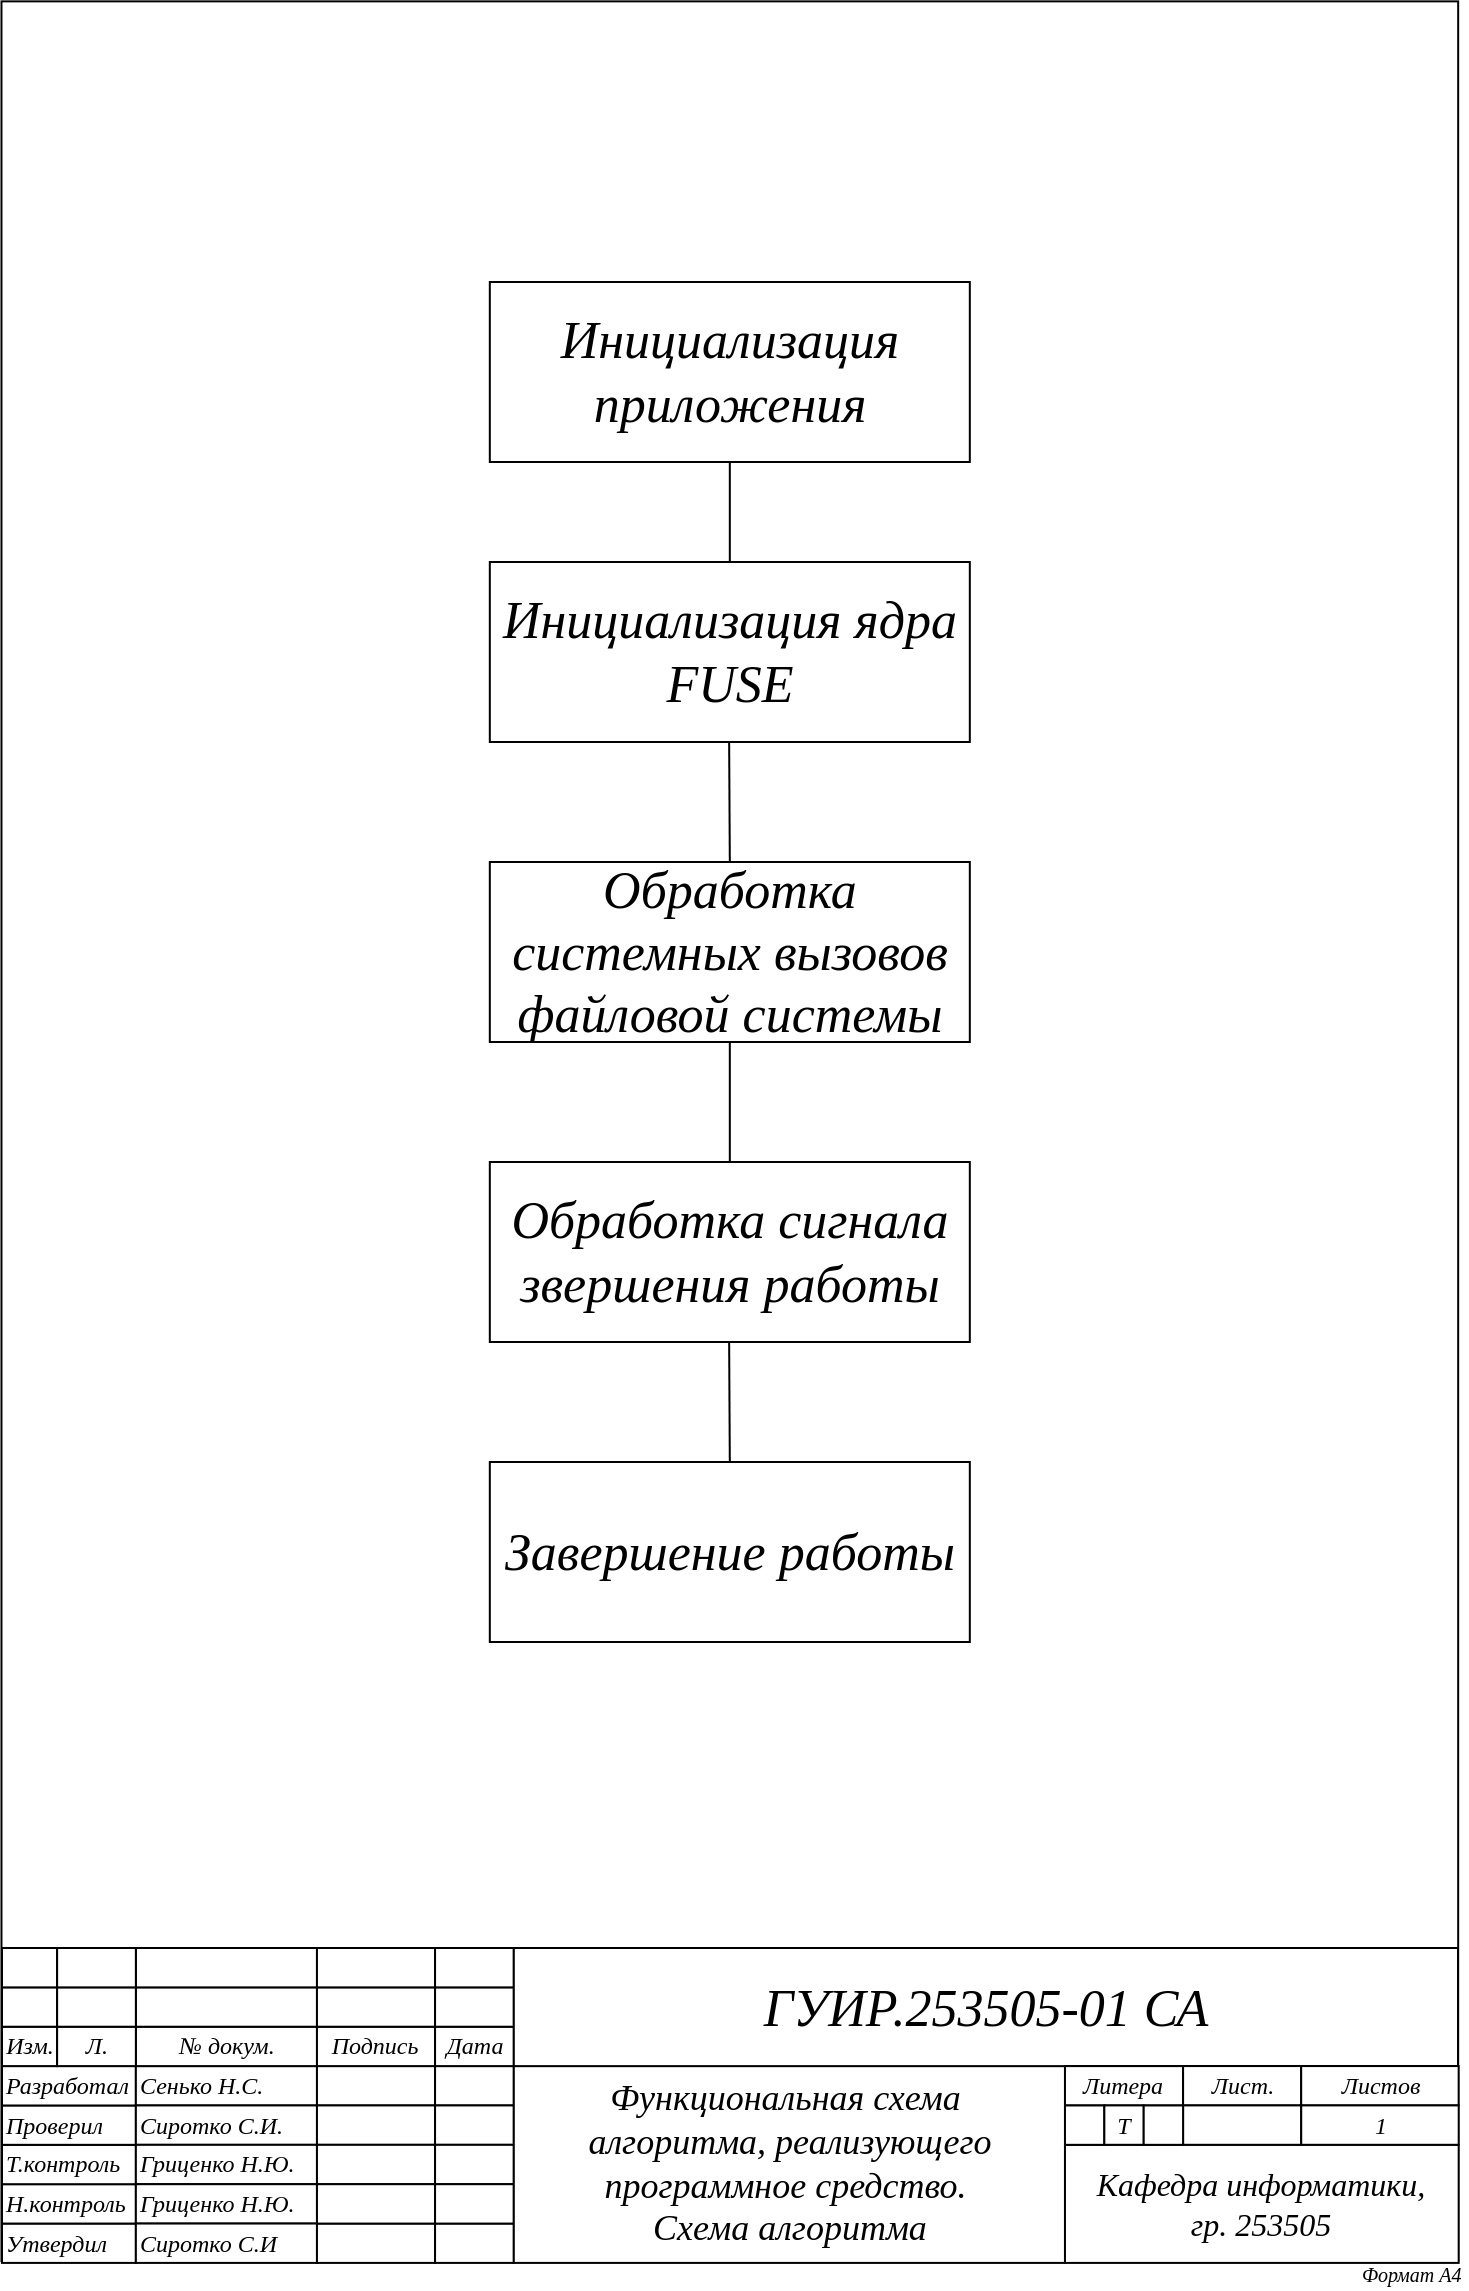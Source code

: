 <mxfile version="26.1.1" pages="3">
  <diagram name="Функциональная схема" id="aAWpBZM7LtzTCQ4hbJxO">
    <mxGraphModel dx="2049" dy="1196" grid="1" gridSize="10" guides="1" tooltips="1" connect="1" arrows="1" fold="1" page="1" pageScale="1" pageWidth="827" pageHeight="1169" math="0" shadow="0">
      <root>
        <mxCell id="0" />
        <mxCell id="1" parent="0" />
        <mxCell id="QeNnaceMox0l2_mvA5aI-4" value="" style="rounded=0;whiteSpace=wrap;html=1;fillColor=none;fontFamily=Gost Type B;fontStyle=2" parent="1" vertex="1">
          <mxGeometry x="78.74" y="19.685" width="728.345" height="1129.919" as="geometry" />
        </mxCell>
        <mxCell id="QeNnaceMox0l2_mvA5aI-121" value="&lt;div style=&quot;text-align: center;&quot;&gt;&lt;span style=&quot;background-color: transparent; color: light-dark(rgb(0, 0, 0), rgb(255, 255, 255));&quot;&gt;&lt;font style=&quot;font-size: 10px;&quot;&gt;&lt;span style=&quot;&quot;&gt;Формат А4&lt;/span&gt;&lt;/font&gt;&lt;/span&gt;&lt;/div&gt;" style="text;whiteSpace=wrap;html=1;fontFamily=Gost Type B;fontSize=12;fontColor=default;fontStyle=2" parent="1" vertex="1">
          <mxGeometry x="757.09" y="1142" width="53.91" height="19" as="geometry" />
        </mxCell>
        <mxCell id="VNy_J6QkuCkfOo8xLMrM-1" value="" style="group;fontFamily=Gost Type B;" parent="1" vertex="1" connectable="0">
          <mxGeometry x="79" y="993.0" width="728.35" height="157.455" as="geometry" />
        </mxCell>
        <mxCell id="VNy_J6QkuCkfOo8xLMrM-2" value="Утвердил" style="rounded=0;whiteSpace=wrap;html=1;fontFamily=Gost Type B;fontStyle=2;align=left;" parent="VNy_J6QkuCkfOo8xLMrM-1" vertex="1">
          <mxGeometry y="137.77" width="66.929" height="19.685" as="geometry" />
        </mxCell>
        <mxCell id="VNy_J6QkuCkfOo8xLMrM-3" value="Н.контроль" style="rounded=0;whiteSpace=wrap;html=1;fontFamily=Gost Type B;fontStyle=2;align=left;" parent="VNy_J6QkuCkfOo8xLMrM-1" vertex="1">
          <mxGeometry y="118.09" width="66.929" height="19.685" as="geometry" />
        </mxCell>
        <mxCell id="VNy_J6QkuCkfOo8xLMrM-4" value="Т.контроль" style="rounded=0;whiteSpace=wrap;html=1;fontFamily=Gost Type B;fontStyle=2;align=left;" parent="VNy_J6QkuCkfOo8xLMrM-1" vertex="1">
          <mxGeometry y="98.41" width="66.929" height="19.685" as="geometry" />
        </mxCell>
        <mxCell id="VNy_J6QkuCkfOo8xLMrM-5" value="Проверил" style="rounded=0;whiteSpace=wrap;html=1;fontFamily=Gost Type B;fontStyle=2;align=left;" parent="VNy_J6QkuCkfOo8xLMrM-1" vertex="1">
          <mxGeometry y="78.73" width="66.929" height="19.685" as="geometry" />
        </mxCell>
        <mxCell id="VNy_J6QkuCkfOo8xLMrM-6" value="Разработал" style="rounded=0;whiteSpace=wrap;html=1;fontFamily=Gost Type B;fontStyle=2;align=left;" parent="VNy_J6QkuCkfOo8xLMrM-1" vertex="1">
          <mxGeometry y="59.05" width="66.929" height="19.685" as="geometry" />
        </mxCell>
        <mxCell id="VNy_J6QkuCkfOo8xLMrM-7" value="&lt;span style=&quot;&quot;&gt;Сенько Н.С.&lt;/span&gt;" style="rounded=0;whiteSpace=wrap;html=1;fontFamily=Gost Type B;fontStyle=2;align=left;" parent="VNy_J6QkuCkfOo8xLMrM-1" vertex="1">
          <mxGeometry x="66.93" y="59.06" width="90.551" height="19.685" as="geometry" />
        </mxCell>
        <mxCell id="VNy_J6QkuCkfOo8xLMrM-8" value="&lt;span style=&quot;&quot;&gt;Сиротко С.И.&lt;/span&gt;" style="rounded=0;whiteSpace=wrap;html=1;fontFamily=Gost Type B;fontStyle=2;align=left;" parent="VNy_J6QkuCkfOo8xLMrM-1" vertex="1">
          <mxGeometry x="66.93" y="78.72" width="90.551" height="19.685" as="geometry" />
        </mxCell>
        <mxCell id="VNy_J6QkuCkfOo8xLMrM-9" value="Гриценко Н.Ю." style="rounded=0;whiteSpace=wrap;html=1;fontFamily=Gost Type B;fontStyle=2;align=left;" parent="VNy_J6QkuCkfOo8xLMrM-1" vertex="1">
          <mxGeometry x="66.93" y="98.42" width="90.551" height="19.685" as="geometry" />
        </mxCell>
        <mxCell id="VNy_J6QkuCkfOo8xLMrM-10" value="&lt;span style=&quot;font-size: 12px;&quot;&gt;Гриценко Н.Ю.&lt;/span&gt;" style="rounded=0;whiteSpace=wrap;html=1;fontSize=10;fontFamily=Gost Type B;fontStyle=2;align=left;" parent="VNy_J6QkuCkfOo8xLMrM-1" vertex="1">
          <mxGeometry x="66.93" y="118.1" width="90.551" height="19.685" as="geometry" />
        </mxCell>
        <mxCell id="VNy_J6QkuCkfOo8xLMrM-11" value="&lt;span style=&quot;&quot;&gt;Сиротко С.И&lt;/span&gt;" style="rounded=0;whiteSpace=wrap;html=1;fontFamily=Gost Type B;fontStyle=2;align=left;" parent="VNy_J6QkuCkfOo8xLMrM-1" vertex="1">
          <mxGeometry x="66.93" y="137.77" width="90.551" height="19.685" as="geometry" />
        </mxCell>
        <mxCell id="VNy_J6QkuCkfOo8xLMrM-12" value="" style="rounded=0;whiteSpace=wrap;html=1;fontFamily=Gost Type B;fontStyle=2;align=left;" parent="VNy_J6QkuCkfOo8xLMrM-1" vertex="1">
          <mxGeometry x="157.48" y="137.77" width="59.055" height="19.685" as="geometry" />
        </mxCell>
        <mxCell id="VNy_J6QkuCkfOo8xLMrM-13" value="" style="rounded=0;whiteSpace=wrap;html=1;fontFamily=Gost Type B;fontStyle=2;align=left;" parent="VNy_J6QkuCkfOo8xLMrM-1" vertex="1">
          <mxGeometry x="157.48" y="59.04" width="59.055" height="19.685" as="geometry" />
        </mxCell>
        <mxCell id="VNy_J6QkuCkfOo8xLMrM-14" value="" style="rounded=0;whiteSpace=wrap;html=1;fontFamily=Gost Type B;fontStyle=2;align=left;" parent="VNy_J6QkuCkfOo8xLMrM-1" vertex="1">
          <mxGeometry x="157.48" y="78.72" width="59.055" height="19.685" as="geometry" />
        </mxCell>
        <mxCell id="VNy_J6QkuCkfOo8xLMrM-15" value="" style="rounded=0;whiteSpace=wrap;html=1;fontFamily=Gost Type B;fontStyle=2;align=left;" parent="VNy_J6QkuCkfOo8xLMrM-1" vertex="1">
          <mxGeometry x="157.48" y="98.42" width="59.055" height="19.685" as="geometry" />
        </mxCell>
        <mxCell id="VNy_J6QkuCkfOo8xLMrM-16" value="" style="rounded=0;whiteSpace=wrap;html=1;fontFamily=Gost Type B;fontStyle=2;align=left;" parent="VNy_J6QkuCkfOo8xLMrM-1" vertex="1">
          <mxGeometry x="157.48" y="118.1" width="59.055" height="19.685" as="geometry" />
        </mxCell>
        <mxCell id="VNy_J6QkuCkfOo8xLMrM-17" value="" style="rounded=0;whiteSpace=wrap;html=1;fontFamily=Gost Type B;fontStyle=2;align=left;" parent="VNy_J6QkuCkfOo8xLMrM-1" vertex="1">
          <mxGeometry x="216.53" y="137.77" width="39.37" height="19.685" as="geometry" />
        </mxCell>
        <mxCell id="VNy_J6QkuCkfOo8xLMrM-18" value="" style="rounded=0;whiteSpace=wrap;html=1;fontFamily=Gost Type B;fontStyle=2;align=left;" parent="VNy_J6QkuCkfOo8xLMrM-1" vertex="1">
          <mxGeometry x="216.53" y="59.04" width="39.37" height="19.685" as="geometry" />
        </mxCell>
        <mxCell id="VNy_J6QkuCkfOo8xLMrM-19" value="" style="rounded=0;whiteSpace=wrap;html=1;fontFamily=Gost Type B;fontStyle=2;align=left;" parent="VNy_J6QkuCkfOo8xLMrM-1" vertex="1">
          <mxGeometry x="216.53" y="78.72" width="39.37" height="19.685" as="geometry" />
        </mxCell>
        <mxCell id="VNy_J6QkuCkfOo8xLMrM-20" value="" style="rounded=0;whiteSpace=wrap;html=1;fontFamily=Gost Type B;fontStyle=2;align=left;" parent="VNy_J6QkuCkfOo8xLMrM-1" vertex="1">
          <mxGeometry x="216.53" y="98.42" width="39.37" height="19.685" as="geometry" />
        </mxCell>
        <mxCell id="VNy_J6QkuCkfOo8xLMrM-21" value="" style="rounded=0;whiteSpace=wrap;html=1;fontFamily=Gost Type B;fontStyle=2;align=left;" parent="VNy_J6QkuCkfOo8xLMrM-1" vertex="1">
          <mxGeometry x="216.53" y="118.1" width="39.37" height="19.685" as="geometry" />
        </mxCell>
        <mxCell id="VNy_J6QkuCkfOo8xLMrM-22" value="№ докум." style="rounded=0;whiteSpace=wrap;html=1;fontFamily=Gost Type B;fontStyle=2;align=center;" parent="VNy_J6QkuCkfOo8xLMrM-1" vertex="1">
          <mxGeometry x="66.93" y="39.36" width="90.551" height="19.685" as="geometry" />
        </mxCell>
        <mxCell id="VNy_J6QkuCkfOo8xLMrM-23" value="Подпись" style="rounded=0;whiteSpace=wrap;html=1;fontFamily=Gost Type B;fontStyle=2;align=center;" parent="VNy_J6QkuCkfOo8xLMrM-1" vertex="1">
          <mxGeometry x="157.48" y="39.36" width="59.055" height="19.685" as="geometry" />
        </mxCell>
        <mxCell id="VNy_J6QkuCkfOo8xLMrM-24" value="Дата" style="rounded=0;whiteSpace=wrap;html=1;fontFamily=Gost Type B;fontStyle=2;align=center;" parent="VNy_J6QkuCkfOo8xLMrM-1" vertex="1">
          <mxGeometry x="216.53" y="39.36" width="39.37" height="19.685" as="geometry" />
        </mxCell>
        <mxCell id="VNy_J6QkuCkfOo8xLMrM-25" value="" style="rounded=0;whiteSpace=wrap;html=1;fontFamily=Gost Type B;fontStyle=2;align=left;" parent="VNy_J6QkuCkfOo8xLMrM-1" vertex="1">
          <mxGeometry x="66.93" y="19.68" width="90.551" height="19.685" as="geometry" />
        </mxCell>
        <mxCell id="VNy_J6QkuCkfOo8xLMrM-26" value="" style="rounded=0;whiteSpace=wrap;html=1;fontFamily=Gost Type B;fontStyle=2;align=left;" parent="VNy_J6QkuCkfOo8xLMrM-1" vertex="1">
          <mxGeometry x="157.48" y="19.68" width="59.055" height="19.685" as="geometry" />
        </mxCell>
        <mxCell id="VNy_J6QkuCkfOo8xLMrM-27" value="" style="rounded=0;whiteSpace=wrap;html=1;fontFamily=Gost Type B;fontStyle=2;align=left;" parent="VNy_J6QkuCkfOo8xLMrM-1" vertex="1">
          <mxGeometry x="216.53" y="19.68" width="39.37" height="19.685" as="geometry" />
        </mxCell>
        <mxCell id="VNy_J6QkuCkfOo8xLMrM-28" value="" style="rounded=0;whiteSpace=wrap;html=1;fontFamily=Gost Type B;fontStyle=2;align=left;" parent="VNy_J6QkuCkfOo8xLMrM-1" vertex="1">
          <mxGeometry x="66.93" width="90.551" height="19.685" as="geometry" />
        </mxCell>
        <mxCell id="VNy_J6QkuCkfOo8xLMrM-29" value="" style="rounded=0;whiteSpace=wrap;html=1;fontFamily=Gost Type B;fontStyle=2;align=left;" parent="VNy_J6QkuCkfOo8xLMrM-1" vertex="1">
          <mxGeometry x="157.48" width="59.055" height="19.685" as="geometry" />
        </mxCell>
        <mxCell id="VNy_J6QkuCkfOo8xLMrM-30" value="" style="rounded=0;whiteSpace=wrap;html=1;fontFamily=Gost Type B;fontStyle=2;align=left;" parent="VNy_J6QkuCkfOo8xLMrM-1" vertex="1">
          <mxGeometry x="216.53" width="39.37" height="19.685" as="geometry" />
        </mxCell>
        <mxCell id="VNy_J6QkuCkfOo8xLMrM-31" value="Изм." style="rounded=0;whiteSpace=wrap;html=1;fontFamily=Gost Type B;fontStyle=2;align=center;" parent="VNy_J6QkuCkfOo8xLMrM-1" vertex="1">
          <mxGeometry y="39.36" width="27.559" height="19.685" as="geometry" />
        </mxCell>
        <mxCell id="VNy_J6QkuCkfOo8xLMrM-32" value="Л." style="rounded=0;whiteSpace=wrap;html=1;fontFamily=Gost Type B;fontStyle=2;align=center;" parent="VNy_J6QkuCkfOo8xLMrM-1" vertex="1">
          <mxGeometry x="27.56" y="39.36" width="39.37" height="19.685" as="geometry" />
        </mxCell>
        <mxCell id="VNy_J6QkuCkfOo8xLMrM-33" value="" style="rounded=0;whiteSpace=wrap;html=1;fontFamily=Gost Type B;fontStyle=2;align=left;" parent="VNy_J6QkuCkfOo8xLMrM-1" vertex="1">
          <mxGeometry y="19.68" width="27.559" height="19.685" as="geometry" />
        </mxCell>
        <mxCell id="VNy_J6QkuCkfOo8xLMrM-34" value="" style="rounded=0;whiteSpace=wrap;html=1;fontFamily=Gost Type B;fontStyle=2;align=left;" parent="VNy_J6QkuCkfOo8xLMrM-1" vertex="1">
          <mxGeometry x="27.56" y="19.68" width="39.37" height="19.685" as="geometry" />
        </mxCell>
        <mxCell id="VNy_J6QkuCkfOo8xLMrM-35" value="" style="rounded=0;whiteSpace=wrap;html=1;fontFamily=Gost Type B;fontStyle=2;align=left;" parent="VNy_J6QkuCkfOo8xLMrM-1" vertex="1">
          <mxGeometry width="27.559" height="19.685" as="geometry" />
        </mxCell>
        <mxCell id="VNy_J6QkuCkfOo8xLMrM-36" value="" style="rounded=0;whiteSpace=wrap;html=1;fontFamily=Gost Type B;fontStyle=2;align=left;" parent="VNy_J6QkuCkfOo8xLMrM-1" vertex="1">
          <mxGeometry x="27.56" width="39.37" height="19.685" as="geometry" />
        </mxCell>
        <mxCell id="VNy_J6QkuCkfOo8xLMrM-37" value="&lt;span lang=&quot;RU&quot; style=&quot;text-align: start;&quot;&gt;&lt;font style=&quot;font-size: 18px;&quot;&gt;Функциональная схема&amp;nbsp;&lt;/font&gt;&lt;/span&gt;&lt;div style=&quot;&quot;&gt;&lt;span lang=&quot;RU&quot; style=&quot;text-align: start;&quot;&gt;&lt;font style=&quot;font-size: 18px;&quot;&gt;алгоритма, реализующего программное средство.&amp;nbsp;&lt;/font&gt;&lt;/span&gt;&lt;/div&gt;&lt;div style=&quot;&quot;&gt;&lt;span lang=&quot;RU&quot; style=&quot;text-align: start;&quot;&gt;&lt;font style=&quot;font-size: 18px;&quot;&gt;Схема алгоритма&lt;/font&gt;&lt;/span&gt;&lt;/div&gt;" style="rounded=0;whiteSpace=wrap;html=1;fontFamily=Gost Type B;fontStyle=2;align=center;" parent="VNy_J6QkuCkfOo8xLMrM-1" vertex="1">
          <mxGeometry x="255.9" y="59.03" width="275.59" height="98.425" as="geometry" />
        </mxCell>
        <mxCell id="VNy_J6QkuCkfOo8xLMrM-38" value="&lt;span style=&quot;font-size: 26px;&quot;&gt;ГУИР.253505-01 СА&lt;/span&gt;" style="rounded=0;whiteSpace=wrap;html=1;fontFamily=Gost Type B;fontStyle=2;align=center;" parent="VNy_J6QkuCkfOo8xLMrM-1" vertex="1">
          <mxGeometry x="255.9" width="472.1" height="59.06" as="geometry" />
        </mxCell>
        <mxCell id="VNy_J6QkuCkfOo8xLMrM-40" value="&lt;span style=&quot;font-size: 16px;&quot;&gt;Кафедра информатики,&lt;/span&gt;&lt;br style=&quot;font-size: 16px;&quot;&gt;&lt;span style=&quot;font-size: 16px;&quot;&gt;гр. 253505&lt;/span&gt;" style="rounded=0;whiteSpace=wrap;html=1;fontFamily=Gost Type B;fontStyle=2;align=center;" parent="VNy_J6QkuCkfOo8xLMrM-1" vertex="1">
          <mxGeometry x="531.49" y="98.4" width="196.85" height="59.055" as="geometry" />
        </mxCell>
        <mxCell id="VNy_J6QkuCkfOo8xLMrM-41" value="Литера" style="rounded=0;whiteSpace=wrap;html=1;fontFamily=Gost Type B;fontStyle=2;align=center;" parent="VNy_J6QkuCkfOo8xLMrM-1" vertex="1">
          <mxGeometry x="531.49" y="59.05" width="59.055" height="19.685" as="geometry" />
        </mxCell>
        <mxCell id="VNy_J6QkuCkfOo8xLMrM-42" value="Лист." style="rounded=0;whiteSpace=wrap;html=1;fontFamily=Gost Type B;fontStyle=2;align=center;" parent="VNy_J6QkuCkfOo8xLMrM-1" vertex="1">
          <mxGeometry x="590.54" y="59.03" width="59.055" height="19.685" as="geometry" />
        </mxCell>
        <mxCell id="VNy_J6QkuCkfOo8xLMrM-43" value="Листов" style="rounded=0;whiteSpace=wrap;html=1;fontFamily=Gost Type B;fontStyle=2;align=center;" parent="VNy_J6QkuCkfOo8xLMrM-1" vertex="1">
          <mxGeometry x="649.59" y="59.03" width="78.74" height="19.685" as="geometry" />
        </mxCell>
        <mxCell id="VNy_J6QkuCkfOo8xLMrM-44" value="" style="rounded=0;whiteSpace=wrap;html=1;fontFamily=Gost Type B;fontStyle=2;align=center;" parent="VNy_J6QkuCkfOo8xLMrM-1" vertex="1">
          <mxGeometry x="590.55" y="78.71" width="59.055" height="19.685" as="geometry" />
        </mxCell>
        <mxCell id="VNy_J6QkuCkfOo8xLMrM-45" value="1" style="rounded=0;whiteSpace=wrap;html=1;fontFamily=Gost Type B;fontStyle=2;align=center;" parent="VNy_J6QkuCkfOo8xLMrM-1" vertex="1">
          <mxGeometry x="649.61" y="78.71" width="78.74" height="19.685" as="geometry" />
        </mxCell>
        <mxCell id="VNy_J6QkuCkfOo8xLMrM-46" value="" style="rounded=0;whiteSpace=wrap;html=1;fontFamily=Gost Type B;fontStyle=2;align=center;" parent="VNy_J6QkuCkfOo8xLMrM-1" vertex="1">
          <mxGeometry x="531.49" y="78.73" width="19.685" height="19.685" as="geometry" />
        </mxCell>
        <mxCell id="VNy_J6QkuCkfOo8xLMrM-47" value="T" style="rounded=0;whiteSpace=wrap;html=1;fontFamily=Gost Type B;fontStyle=2;align=center;" parent="VNy_J6QkuCkfOo8xLMrM-1" vertex="1">
          <mxGeometry x="551.17" y="78.71" width="19.685" height="19.685" as="geometry" />
        </mxCell>
        <mxCell id="VNy_J6QkuCkfOo8xLMrM-48" value="" style="rounded=0;whiteSpace=wrap;html=1;fontFamily=Gost Type B;fontStyle=2;align=center;" parent="VNy_J6QkuCkfOo8xLMrM-1" vertex="1">
          <mxGeometry x="570.85" y="78.73" width="19.685" height="19.685" as="geometry" />
        </mxCell>
        <mxCell id="hROM5GHA-1EMylYeOzcH-1" value="&lt;font face=&quot;GOST type B&quot; style=&quot;font-size: 26px;&quot;&gt;&lt;i style=&quot;&quot;&gt;Инициализация приложения&lt;/i&gt;&lt;/font&gt;" style="rounded=0;whiteSpace=wrap;html=1;" parent="1" vertex="1">
          <mxGeometry x="322.91" y="160" width="240" height="90" as="geometry" />
        </mxCell>
        <mxCell id="hROM5GHA-1EMylYeOzcH-2" value="&lt;font face=&quot;GOST type B&quot; style=&quot;font-size: 26px;&quot;&gt;&lt;i style=&quot;&quot;&gt;Инициализация ядра FUSE&lt;/i&gt;&lt;/font&gt;" style="rounded=0;whiteSpace=wrap;html=1;" parent="1" vertex="1">
          <mxGeometry x="322.91" y="300" width="240" height="90" as="geometry" />
        </mxCell>
        <mxCell id="hROM5GHA-1EMylYeOzcH-4" value="&lt;font face=&quot;GOST type B&quot;&gt;&lt;span style=&quot;font-size: 26px;&quot;&gt;&lt;i&gt;Обработка системных вызовов файловой системы&lt;/i&gt;&lt;/span&gt;&lt;/font&gt;" style="rounded=0;whiteSpace=wrap;html=1;" parent="1" vertex="1">
          <mxGeometry x="322.91" y="450" width="240" height="90" as="geometry" />
        </mxCell>
        <mxCell id="hROM5GHA-1EMylYeOzcH-6" value="&lt;font face=&quot;GOST type B&quot;&gt;&lt;span style=&quot;font-size: 26px;&quot;&gt;&lt;i&gt;Обработка сигнала звершения работы&lt;/i&gt;&lt;/span&gt;&lt;/font&gt;" style="rounded=0;whiteSpace=wrap;html=1;" parent="1" vertex="1">
          <mxGeometry x="322.91" y="600" width="240" height="90" as="geometry" />
        </mxCell>
        <mxCell id="hROM5GHA-1EMylYeOzcH-8" value="&lt;font face=&quot;GOST type B&quot;&gt;&lt;span style=&quot;font-size: 26px;&quot;&gt;&lt;i&gt;Завершение работы&lt;/i&gt;&lt;/span&gt;&lt;/font&gt;" style="rounded=0;whiteSpace=wrap;html=1;" parent="1" vertex="1">
          <mxGeometry x="322.91" y="750" width="240" height="90" as="geometry" />
        </mxCell>
        <mxCell id="hROM5GHA-1EMylYeOzcH-14" value="" style="endArrow=none;html=1;rounded=0;entryX=0.5;entryY=1;entryDx=0;entryDy=0;exitX=0.5;exitY=0;exitDx=0;exitDy=0;" parent="1" source="hROM5GHA-1EMylYeOzcH-2" target="hROM5GHA-1EMylYeOzcH-1" edge="1">
          <mxGeometry width="50" height="50" relative="1" as="geometry">
            <mxPoint x="400" y="310" as="sourcePoint" />
            <mxPoint x="450" y="260" as="targetPoint" />
          </mxGeometry>
        </mxCell>
        <mxCell id="hROM5GHA-1EMylYeOzcH-15" value="" style="endArrow=none;html=1;rounded=0;entryX=0.5;entryY=1;entryDx=0;entryDy=0;exitX=0.5;exitY=0;exitDx=0;exitDy=0;" parent="1" source="hROM5GHA-1EMylYeOzcH-4" edge="1">
          <mxGeometry width="50" height="50" relative="1" as="geometry">
            <mxPoint x="442.57" y="440" as="sourcePoint" />
            <mxPoint x="442.57" y="390" as="targetPoint" />
          </mxGeometry>
        </mxCell>
        <mxCell id="hROM5GHA-1EMylYeOzcH-16" value="" style="endArrow=none;html=1;rounded=0;entryX=0.5;entryY=1;entryDx=0;entryDy=0;exitX=0.5;exitY=0;exitDx=0;exitDy=0;" parent="1" source="hROM5GHA-1EMylYeOzcH-6" target="hROM5GHA-1EMylYeOzcH-4" edge="1">
          <mxGeometry width="50" height="50" relative="1" as="geometry">
            <mxPoint x="442.57" y="590" as="sourcePoint" />
            <mxPoint x="442.57" y="540" as="targetPoint" />
          </mxGeometry>
        </mxCell>
        <mxCell id="hROM5GHA-1EMylYeOzcH-17" value="" style="endArrow=none;html=1;rounded=0;entryX=0.5;entryY=1;entryDx=0;entryDy=0;exitX=0.5;exitY=0;exitDx=0;exitDy=0;" parent="1" source="hROM5GHA-1EMylYeOzcH-8" edge="1">
          <mxGeometry width="50" height="50" relative="1" as="geometry">
            <mxPoint x="442.57" y="740" as="sourcePoint" />
            <mxPoint x="442.57" y="690" as="targetPoint" />
          </mxGeometry>
        </mxCell>
      </root>
    </mxGraphModel>
  </diagram>
  <diagram name="Схема алгоритма" id="jqmgMdGXXem9CNiq-k_M">
    <mxGraphModel dx="1434" dy="837" grid="1" gridSize="10" guides="1" tooltips="1" connect="1" arrows="1" fold="1" page="1" pageScale="1" pageWidth="827" pageHeight="1169" math="0" shadow="0">
      <root>
        <mxCell id="TkMj4FX2ceQhgoEo25rc-0" />
        <mxCell id="TkMj4FX2ceQhgoEo25rc-1" parent="TkMj4FX2ceQhgoEo25rc-0" />
        <mxCell id="TkMj4FX2ceQhgoEo25rc-2" value="" style="rounded=0;whiteSpace=wrap;html=1;fillColor=none;fontFamily=Gost Type B;fontStyle=2" parent="TkMj4FX2ceQhgoEo25rc-1" vertex="1">
          <mxGeometry x="79" y="20.005" width="728.345" height="1129.919" as="geometry" />
        </mxCell>
        <mxCell id="TkMj4FX2ceQhgoEo25rc-68" value="&lt;div style=&quot;text-align: center;&quot;&gt;&lt;span style=&quot;background-color: transparent; color: light-dark(rgb(0, 0, 0), rgb(255, 255, 255));&quot;&gt;&lt;font style=&quot;font-size: 10px;&quot;&gt;&lt;span style=&quot;&quot;&gt;Формат А4&lt;/span&gt;&lt;/font&gt;&lt;/span&gt;&lt;/div&gt;" style="text;whiteSpace=wrap;html=1;fontFamily=Gost Type B;fontSize=12;fontColor=default;fontStyle=2" parent="TkMj4FX2ceQhgoEo25rc-1" vertex="1">
          <mxGeometry x="757.09" y="1142" width="53.91" height="19" as="geometry" />
        </mxCell>
        <mxCell id="vNc9h8LfgFrBhlQmuZta-0" value="" style="group;fontFamily=Gost Type B;" parent="TkMj4FX2ceQhgoEo25rc-1" vertex="1" connectable="0">
          <mxGeometry x="79" y="993.0" width="728.35" height="157.455" as="geometry" />
        </mxCell>
        <mxCell id="vNc9h8LfgFrBhlQmuZta-1" value="Утвердил" style="rounded=0;whiteSpace=wrap;html=1;fontFamily=Gost Type B;fontStyle=2;align=left;" parent="vNc9h8LfgFrBhlQmuZta-0" vertex="1">
          <mxGeometry y="137.77" width="66.929" height="19.685" as="geometry" />
        </mxCell>
        <mxCell id="vNc9h8LfgFrBhlQmuZta-2" value="Н.контроль" style="rounded=0;whiteSpace=wrap;html=1;fontFamily=Gost Type B;fontStyle=2;align=left;" parent="vNc9h8LfgFrBhlQmuZta-0" vertex="1">
          <mxGeometry y="118.09" width="66.929" height="19.685" as="geometry" />
        </mxCell>
        <mxCell id="vNc9h8LfgFrBhlQmuZta-3" value="Т.контроль" style="rounded=0;whiteSpace=wrap;html=1;fontFamily=Gost Type B;fontStyle=2;align=left;" parent="vNc9h8LfgFrBhlQmuZta-0" vertex="1">
          <mxGeometry y="98.41" width="66.929" height="19.685" as="geometry" />
        </mxCell>
        <mxCell id="vNc9h8LfgFrBhlQmuZta-4" value="Проверил" style="rounded=0;whiteSpace=wrap;html=1;fontFamily=Gost Type B;fontStyle=2;align=left;" parent="vNc9h8LfgFrBhlQmuZta-0" vertex="1">
          <mxGeometry y="78.73" width="66.929" height="19.685" as="geometry" />
        </mxCell>
        <mxCell id="vNc9h8LfgFrBhlQmuZta-5" value="Разработал" style="rounded=0;whiteSpace=wrap;html=1;fontFamily=Gost Type B;fontStyle=2;align=left;" parent="vNc9h8LfgFrBhlQmuZta-0" vertex="1">
          <mxGeometry y="59.05" width="66.929" height="19.685" as="geometry" />
        </mxCell>
        <mxCell id="vNc9h8LfgFrBhlQmuZta-6" value="&lt;span style=&quot;&quot;&gt;Горгун А. В.&lt;/span&gt;" style="rounded=0;whiteSpace=wrap;html=1;fontFamily=Gost Type B;fontStyle=2;align=left;" parent="vNc9h8LfgFrBhlQmuZta-0" vertex="1">
          <mxGeometry x="66.93" y="59.04" width="90.551" height="19.685" as="geometry" />
        </mxCell>
        <mxCell id="vNc9h8LfgFrBhlQmuZta-7" value="&lt;span style=&quot;&quot;&gt;Сиротко С.И.&lt;/span&gt;" style="rounded=0;whiteSpace=wrap;html=1;fontFamily=Gost Type B;fontStyle=2;align=left;" parent="vNc9h8LfgFrBhlQmuZta-0" vertex="1">
          <mxGeometry x="66.93" y="78.72" width="90.551" height="19.685" as="geometry" />
        </mxCell>
        <mxCell id="vNc9h8LfgFrBhlQmuZta-8" value="Гриценко Н.Ю." style="rounded=0;whiteSpace=wrap;html=1;fontFamily=Gost Type B;fontStyle=2;align=left;" parent="vNc9h8LfgFrBhlQmuZta-0" vertex="1">
          <mxGeometry x="66.93" y="98.42" width="90.551" height="19.685" as="geometry" />
        </mxCell>
        <mxCell id="vNc9h8LfgFrBhlQmuZta-9" value="&lt;span style=&quot;font-size: 12px;&quot;&gt;Гриценко Н.Ю.&lt;/span&gt;" style="rounded=0;whiteSpace=wrap;html=1;fontSize=10;fontFamily=Gost Type B;fontStyle=2;align=left;" parent="vNc9h8LfgFrBhlQmuZta-0" vertex="1">
          <mxGeometry x="66.93" y="118.1" width="90.551" height="19.685" as="geometry" />
        </mxCell>
        <mxCell id="vNc9h8LfgFrBhlQmuZta-10" value="&lt;span style=&quot;&quot;&gt;Сиротко С.И&lt;/span&gt;" style="rounded=0;whiteSpace=wrap;html=1;fontFamily=Gost Type B;fontStyle=2;align=left;" parent="vNc9h8LfgFrBhlQmuZta-0" vertex="1">
          <mxGeometry x="66.93" y="137.77" width="90.551" height="19.685" as="geometry" />
        </mxCell>
        <mxCell id="vNc9h8LfgFrBhlQmuZta-11" value="" style="rounded=0;whiteSpace=wrap;html=1;fontFamily=Gost Type B;fontStyle=2;align=left;" parent="vNc9h8LfgFrBhlQmuZta-0" vertex="1">
          <mxGeometry x="157.48" y="137.77" width="59.055" height="19.685" as="geometry" />
        </mxCell>
        <mxCell id="vNc9h8LfgFrBhlQmuZta-12" value="" style="rounded=0;whiteSpace=wrap;html=1;fontFamily=Gost Type B;fontStyle=2;align=left;" parent="vNc9h8LfgFrBhlQmuZta-0" vertex="1">
          <mxGeometry x="157.48" y="59.04" width="59.055" height="19.685" as="geometry" />
        </mxCell>
        <mxCell id="vNc9h8LfgFrBhlQmuZta-13" value="" style="rounded=0;whiteSpace=wrap;html=1;fontFamily=Gost Type B;fontStyle=2;align=left;" parent="vNc9h8LfgFrBhlQmuZta-0" vertex="1">
          <mxGeometry x="157.48" y="78.72" width="59.055" height="19.685" as="geometry" />
        </mxCell>
        <mxCell id="vNc9h8LfgFrBhlQmuZta-14" value="" style="rounded=0;whiteSpace=wrap;html=1;fontFamily=Gost Type B;fontStyle=2;align=left;" parent="vNc9h8LfgFrBhlQmuZta-0" vertex="1">
          <mxGeometry x="157.48" y="98.42" width="59.055" height="19.685" as="geometry" />
        </mxCell>
        <mxCell id="vNc9h8LfgFrBhlQmuZta-15" value="" style="rounded=0;whiteSpace=wrap;html=1;fontFamily=Gost Type B;fontStyle=2;align=left;" parent="vNc9h8LfgFrBhlQmuZta-0" vertex="1">
          <mxGeometry x="157.48" y="118.1" width="59.055" height="19.685" as="geometry" />
        </mxCell>
        <mxCell id="vNc9h8LfgFrBhlQmuZta-16" value="" style="rounded=0;whiteSpace=wrap;html=1;fontFamily=Gost Type B;fontStyle=2;align=left;" parent="vNc9h8LfgFrBhlQmuZta-0" vertex="1">
          <mxGeometry x="216.53" y="137.77" width="39.37" height="19.685" as="geometry" />
        </mxCell>
        <mxCell id="vNc9h8LfgFrBhlQmuZta-17" value="" style="rounded=0;whiteSpace=wrap;html=1;fontFamily=Gost Type B;fontStyle=2;align=left;" parent="vNc9h8LfgFrBhlQmuZta-0" vertex="1">
          <mxGeometry x="216.53" y="59.04" width="39.37" height="19.685" as="geometry" />
        </mxCell>
        <mxCell id="vNc9h8LfgFrBhlQmuZta-18" value="" style="rounded=0;whiteSpace=wrap;html=1;fontFamily=Gost Type B;fontStyle=2;align=left;" parent="vNc9h8LfgFrBhlQmuZta-0" vertex="1">
          <mxGeometry x="216.53" y="78.72" width="39.37" height="19.685" as="geometry" />
        </mxCell>
        <mxCell id="vNc9h8LfgFrBhlQmuZta-19" value="" style="rounded=0;whiteSpace=wrap;html=1;fontFamily=Gost Type B;fontStyle=2;align=left;" parent="vNc9h8LfgFrBhlQmuZta-0" vertex="1">
          <mxGeometry x="216.53" y="98.42" width="39.37" height="19.685" as="geometry" />
        </mxCell>
        <mxCell id="vNc9h8LfgFrBhlQmuZta-20" value="" style="rounded=0;whiteSpace=wrap;html=1;fontFamily=Gost Type B;fontStyle=2;align=left;" parent="vNc9h8LfgFrBhlQmuZta-0" vertex="1">
          <mxGeometry x="216.53" y="118.1" width="39.37" height="19.685" as="geometry" />
        </mxCell>
        <mxCell id="vNc9h8LfgFrBhlQmuZta-21" value="№ докум." style="rounded=0;whiteSpace=wrap;html=1;fontFamily=Gost Type B;fontStyle=2;align=center;" parent="vNc9h8LfgFrBhlQmuZta-0" vertex="1">
          <mxGeometry x="66.93" y="39.36" width="90.551" height="19.685" as="geometry" />
        </mxCell>
        <mxCell id="vNc9h8LfgFrBhlQmuZta-22" value="Подпись" style="rounded=0;whiteSpace=wrap;html=1;fontFamily=Gost Type B;fontStyle=2;align=center;" parent="vNc9h8LfgFrBhlQmuZta-0" vertex="1">
          <mxGeometry x="157.48" y="39.36" width="59.055" height="19.685" as="geometry" />
        </mxCell>
        <mxCell id="vNc9h8LfgFrBhlQmuZta-23" value="Дата" style="rounded=0;whiteSpace=wrap;html=1;fontFamily=Gost Type B;fontStyle=2;align=center;" parent="vNc9h8LfgFrBhlQmuZta-0" vertex="1">
          <mxGeometry x="216.53" y="39.36" width="39.37" height="19.685" as="geometry" />
        </mxCell>
        <mxCell id="vNc9h8LfgFrBhlQmuZta-24" value="" style="rounded=0;whiteSpace=wrap;html=1;fontFamily=Gost Type B;fontStyle=2;align=left;" parent="vNc9h8LfgFrBhlQmuZta-0" vertex="1">
          <mxGeometry x="66.93" y="19.68" width="90.551" height="19.685" as="geometry" />
        </mxCell>
        <mxCell id="vNc9h8LfgFrBhlQmuZta-25" value="" style="rounded=0;whiteSpace=wrap;html=1;fontFamily=Gost Type B;fontStyle=2;align=left;" parent="vNc9h8LfgFrBhlQmuZta-0" vertex="1">
          <mxGeometry x="157.48" y="19.68" width="59.055" height="19.685" as="geometry" />
        </mxCell>
        <mxCell id="vNc9h8LfgFrBhlQmuZta-26" value="" style="rounded=0;whiteSpace=wrap;html=1;fontFamily=Gost Type B;fontStyle=2;align=left;" parent="vNc9h8LfgFrBhlQmuZta-0" vertex="1">
          <mxGeometry x="216.53" y="19.68" width="39.37" height="19.685" as="geometry" />
        </mxCell>
        <mxCell id="vNc9h8LfgFrBhlQmuZta-27" value="" style="rounded=0;whiteSpace=wrap;html=1;fontFamily=Gost Type B;fontStyle=2;align=left;" parent="vNc9h8LfgFrBhlQmuZta-0" vertex="1">
          <mxGeometry x="66.93" width="90.551" height="19.685" as="geometry" />
        </mxCell>
        <mxCell id="vNc9h8LfgFrBhlQmuZta-28" value="" style="rounded=0;whiteSpace=wrap;html=1;fontFamily=Gost Type B;fontStyle=2;align=left;" parent="vNc9h8LfgFrBhlQmuZta-0" vertex="1">
          <mxGeometry x="157.48" width="59.055" height="19.685" as="geometry" />
        </mxCell>
        <mxCell id="vNc9h8LfgFrBhlQmuZta-29" value="" style="rounded=0;whiteSpace=wrap;html=1;fontFamily=Gost Type B;fontStyle=2;align=left;" parent="vNc9h8LfgFrBhlQmuZta-0" vertex="1">
          <mxGeometry x="216.53" width="39.37" height="19.685" as="geometry" />
        </mxCell>
        <mxCell id="vNc9h8LfgFrBhlQmuZta-30" value="Изм." style="rounded=0;whiteSpace=wrap;html=1;fontFamily=Gost Type B;fontStyle=2;align=center;" parent="vNc9h8LfgFrBhlQmuZta-0" vertex="1">
          <mxGeometry y="39.36" width="27.559" height="19.685" as="geometry" />
        </mxCell>
        <mxCell id="vNc9h8LfgFrBhlQmuZta-31" value="Л." style="rounded=0;whiteSpace=wrap;html=1;fontFamily=Gost Type B;fontStyle=2;align=center;" parent="vNc9h8LfgFrBhlQmuZta-0" vertex="1">
          <mxGeometry x="27.56" y="39.36" width="39.37" height="19.685" as="geometry" />
        </mxCell>
        <mxCell id="vNc9h8LfgFrBhlQmuZta-32" value="" style="rounded=0;whiteSpace=wrap;html=1;fontFamily=Gost Type B;fontStyle=2;align=left;" parent="vNc9h8LfgFrBhlQmuZta-0" vertex="1">
          <mxGeometry y="19.68" width="27.559" height="19.685" as="geometry" />
        </mxCell>
        <mxCell id="vNc9h8LfgFrBhlQmuZta-33" value="" style="rounded=0;whiteSpace=wrap;html=1;fontFamily=Gost Type B;fontStyle=2;align=left;" parent="vNc9h8LfgFrBhlQmuZta-0" vertex="1">
          <mxGeometry x="27.56" y="19.68" width="39.37" height="19.685" as="geometry" />
        </mxCell>
        <mxCell id="vNc9h8LfgFrBhlQmuZta-34" value="" style="rounded=0;whiteSpace=wrap;html=1;fontFamily=Gost Type B;fontStyle=2;align=left;" parent="vNc9h8LfgFrBhlQmuZta-0" vertex="1">
          <mxGeometry width="27.559" height="19.685" as="geometry" />
        </mxCell>
        <mxCell id="vNc9h8LfgFrBhlQmuZta-35" value="" style="rounded=0;whiteSpace=wrap;html=1;fontFamily=Gost Type B;fontStyle=2;align=left;" parent="vNc9h8LfgFrBhlQmuZta-0" vertex="1">
          <mxGeometry x="27.56" width="39.37" height="19.685" as="geometry" />
        </mxCell>
        <mxCell id="vNc9h8LfgFrBhlQmuZta-36" value="&lt;span style=&quot;text-align: start;&quot; lang=&quot;RU&quot;&gt;&lt;font style=&quot;font-size: 18px;&quot;&gt;Блок схема алгоритма.&lt;/font&gt;&lt;/span&gt;&lt;div&gt;&lt;span style=&quot;text-align: start;&quot; lang=&quot;RU&quot;&gt;&lt;font style=&quot;font-size: 18px;&quot;&gt;Схема алгоритма&lt;/font&gt;&lt;/span&gt;&lt;/div&gt;" style="rounded=0;whiteSpace=wrap;html=1;fontFamily=Gost Type B;fontStyle=2;align=center;" parent="vNc9h8LfgFrBhlQmuZta-0" vertex="1">
          <mxGeometry x="255.9" y="59.03" width="275.59" height="98.425" as="geometry" />
        </mxCell>
        <mxCell id="vNc9h8LfgFrBhlQmuZta-37" value="&lt;span style=&quot;font-size: 26px;&quot;&gt;ГУИР.253505-02 СА&lt;/span&gt;" style="rounded=0;whiteSpace=wrap;html=1;fontFamily=Gost Type B;fontStyle=2;align=center;" parent="vNc9h8LfgFrBhlQmuZta-0" vertex="1">
          <mxGeometry x="255.9" width="472.1" height="59.06" as="geometry" />
        </mxCell>
        <mxCell id="vNc9h8LfgFrBhlQmuZta-38" value="&lt;span style=&quot;font-size: 16px;&quot;&gt;Кафедра информатики,&lt;/span&gt;&lt;br style=&quot;font-size: 16px;&quot;&gt;&lt;span style=&quot;font-size: 16px;&quot;&gt;гр. 253505&lt;/span&gt;" style="rounded=0;whiteSpace=wrap;html=1;fontFamily=Gost Type B;fontStyle=2;align=center;" parent="vNc9h8LfgFrBhlQmuZta-0" vertex="1">
          <mxGeometry x="531.49" y="98.4" width="196.85" height="59.055" as="geometry" />
        </mxCell>
        <mxCell id="vNc9h8LfgFrBhlQmuZta-39" value="Литера" style="rounded=0;whiteSpace=wrap;html=1;fontFamily=Gost Type B;fontStyle=2;align=center;" parent="vNc9h8LfgFrBhlQmuZta-0" vertex="1">
          <mxGeometry x="531.49" y="59.05" width="59.055" height="19.685" as="geometry" />
        </mxCell>
        <mxCell id="vNc9h8LfgFrBhlQmuZta-40" value="Лист." style="rounded=0;whiteSpace=wrap;html=1;fontFamily=Gost Type B;fontStyle=2;align=center;" parent="vNc9h8LfgFrBhlQmuZta-0" vertex="1">
          <mxGeometry x="590.54" y="59.03" width="59.055" height="19.685" as="geometry" />
        </mxCell>
        <mxCell id="vNc9h8LfgFrBhlQmuZta-41" value="Листов" style="rounded=0;whiteSpace=wrap;html=1;fontFamily=Gost Type B;fontStyle=2;align=center;" parent="vNc9h8LfgFrBhlQmuZta-0" vertex="1">
          <mxGeometry x="649.59" y="59.03" width="78.74" height="19.685" as="geometry" />
        </mxCell>
        <mxCell id="vNc9h8LfgFrBhlQmuZta-42" value="" style="rounded=0;whiteSpace=wrap;html=1;fontFamily=Gost Type B;fontStyle=2;align=center;" parent="vNc9h8LfgFrBhlQmuZta-0" vertex="1">
          <mxGeometry x="590.55" y="78.71" width="59.055" height="19.685" as="geometry" />
        </mxCell>
        <mxCell id="vNc9h8LfgFrBhlQmuZta-43" value="1" style="rounded=0;whiteSpace=wrap;html=1;fontFamily=Gost Type B;fontStyle=2;align=center;" parent="vNc9h8LfgFrBhlQmuZta-0" vertex="1">
          <mxGeometry x="649.61" y="78.71" width="78.74" height="19.685" as="geometry" />
        </mxCell>
        <mxCell id="vNc9h8LfgFrBhlQmuZta-44" value="" style="rounded=0;whiteSpace=wrap;html=1;fontFamily=Gost Type B;fontStyle=2;align=center;" parent="vNc9h8LfgFrBhlQmuZta-0" vertex="1">
          <mxGeometry x="531.49" y="78.73" width="19.685" height="19.685" as="geometry" />
        </mxCell>
        <mxCell id="vNc9h8LfgFrBhlQmuZta-45" value="T" style="rounded=0;whiteSpace=wrap;html=1;fontFamily=Gost Type B;fontStyle=2;align=center;" parent="vNc9h8LfgFrBhlQmuZta-0" vertex="1">
          <mxGeometry x="551.17" y="78.71" width="19.685" height="19.685" as="geometry" />
        </mxCell>
        <mxCell id="vNc9h8LfgFrBhlQmuZta-46" value="" style="rounded=0;whiteSpace=wrap;html=1;fontFamily=Gost Type B;fontStyle=2;align=center;" parent="vNc9h8LfgFrBhlQmuZta-0" vertex="1">
          <mxGeometry x="570.85" y="78.73" width="19.685" height="19.685" as="geometry" />
        </mxCell>
        <mxCell id="KmadikrXG5YNH0EHwdV6-0" value="&lt;span style=&quot;&quot;&gt;Сенько Н.С.&lt;/span&gt;" style="rounded=0;whiteSpace=wrap;html=1;fontFamily=Gost Type B;fontStyle=2;align=left;" parent="TkMj4FX2ceQhgoEo25rc-1" vertex="1">
          <mxGeometry x="145.93" y="1052.06" width="90.551" height="19.685" as="geometry" />
        </mxCell>
        <mxCell id="cOht3wTo4zo1xAqaEmt8-0" value="&lt;font face=&quot;GOST type B&quot;&gt;НАЧАЛО&lt;/font&gt;" style="rounded=1;whiteSpace=wrap;html=1;arcSize=50;" parent="TkMj4FX2ceQhgoEo25rc-1" vertex="1">
          <mxGeometry x="351.705" y="230" width="120" height="60" as="geometry" />
        </mxCell>
        <mxCell id="cOht3wTo4zo1xAqaEmt8-1" value="&lt;font face=&quot;GOST type B&quot;&gt;Инициализация системных функций&lt;/font&gt;" style="rounded=0;whiteSpace=wrap;html=1;" parent="TkMj4FX2ceQhgoEo25rc-1" vertex="1">
          <mxGeometry x="351.705" y="330" width="120" height="60" as="geometry" />
        </mxCell>
        <mxCell id="cOht3wTo4zo1xAqaEmt8-2" value="" style="endArrow=none;html=1;rounded=0;exitX=0.5;exitY=1;exitDx=0;exitDy=0;entryX=0.5;entryY=0;entryDx=0;entryDy=0;startFill=0;" parent="TkMj4FX2ceQhgoEo25rc-1" source="cOht3wTo4zo1xAqaEmt8-0" target="cOht3wTo4zo1xAqaEmt8-1" edge="1">
          <mxGeometry width="50" height="50" relative="1" as="geometry">
            <mxPoint x="363.44" y="560" as="sourcePoint" />
            <mxPoint x="413.44" y="510" as="targetPoint" />
          </mxGeometry>
        </mxCell>
        <mxCell id="cOht3wTo4zo1xAqaEmt8-3" style="edgeStyle=orthogonalEdgeStyle;rounded=0;orthogonalLoop=1;jettySize=auto;html=1;exitX=1;exitY=0.5;exitDx=0;exitDy=0;entryX=1;entryY=0.5;entryDx=0;entryDy=0;" parent="TkMj4FX2ceQhgoEo25rc-1" source="cOht3wTo4zo1xAqaEmt8-7" target="cOht3wTo4zo1xAqaEmt8-10" edge="1">
          <mxGeometry relative="1" as="geometry" />
        </mxCell>
        <mxCell id="cOht3wTo4zo1xAqaEmt8-4" value="&lt;font face=&quot;GOST type B&quot;&gt;Нет&lt;/font&gt;" style="edgeLabel;html=1;align=center;verticalAlign=middle;resizable=0;points=[];" parent="cOht3wTo4zo1xAqaEmt8-3" vertex="1" connectable="0">
          <mxGeometry x="-0.155" y="1" relative="1" as="geometry">
            <mxPoint as="offset" />
          </mxGeometry>
        </mxCell>
        <mxCell id="cOht3wTo4zo1xAqaEmt8-5" style="edgeStyle=orthogonalEdgeStyle;rounded=0;orthogonalLoop=1;jettySize=auto;html=1;entryX=0.5;entryY=0;entryDx=0;entryDy=0;endArrow=none;startFill=0;" parent="TkMj4FX2ceQhgoEo25rc-1" source="cOht3wTo4zo1xAqaEmt8-7" target="cOht3wTo4zo1xAqaEmt8-11" edge="1">
          <mxGeometry relative="1" as="geometry">
            <Array as="points">
              <mxPoint x="318.16" y="680" />
              <mxPoint x="412.16" y="680" />
            </Array>
          </mxGeometry>
        </mxCell>
        <mxCell id="cOht3wTo4zo1xAqaEmt8-6" value="&lt;font face=&quot;GOST type B&quot;&gt;Да&lt;/font&gt;" style="edgeLabel;html=1;align=center;verticalAlign=middle;resizable=0;points=[];" parent="cOht3wTo4zo1xAqaEmt8-5" vertex="1" connectable="0">
          <mxGeometry x="-0.385" relative="1" as="geometry">
            <mxPoint as="offset" />
          </mxGeometry>
        </mxCell>
        <mxCell id="cOht3wTo4zo1xAqaEmt8-7" value="&lt;font face=&quot;GOST type B&quot;&gt;Есть сигнал завершения&lt;/font&gt;" style="rhombus;whiteSpace=wrap;html=1;" parent="TkMj4FX2ceQhgoEo25rc-1" vertex="1">
          <mxGeometry x="318.16" y="430" width="187.09" height="80" as="geometry" />
        </mxCell>
        <mxCell id="cOht3wTo4zo1xAqaEmt8-8" value="" style="endArrow=none;html=1;rounded=0;exitX=0.5;exitY=1;exitDx=0;exitDy=0;entryX=0.5;entryY=0;entryDx=0;entryDy=0;startFill=0;" parent="TkMj4FX2ceQhgoEo25rc-1" source="cOht3wTo4zo1xAqaEmt8-1" target="cOht3wTo4zo1xAqaEmt8-7" edge="1">
          <mxGeometry width="50" height="50" relative="1" as="geometry">
            <mxPoint x="378.16" y="590" as="sourcePoint" />
            <mxPoint x="428.16" y="540" as="targetPoint" />
          </mxGeometry>
        </mxCell>
        <mxCell id="cOht3wTo4zo1xAqaEmt8-9" style="edgeStyle=orthogonalEdgeStyle;rounded=0;orthogonalLoop=1;jettySize=auto;html=1;exitX=0.5;exitY=1;exitDx=0;exitDy=0;" parent="TkMj4FX2ceQhgoEo25rc-1" source="cOht3wTo4zo1xAqaEmt8-10" edge="1">
          <mxGeometry relative="1" as="geometry">
            <mxPoint x="412.16" y="430" as="targetPoint" />
            <Array as="points">
              <mxPoint x="412.16" y="650" />
              <mxPoint x="568.16" y="650" />
              <mxPoint x="568.16" y="410" />
              <mxPoint x="412.16" y="410" />
            </Array>
          </mxGeometry>
        </mxCell>
        <mxCell id="cOht3wTo4zo1xAqaEmt8-10" value="&lt;font face=&quot;GOST type B&quot;&gt;Обработка системных вызовов файловой системы&lt;/font&gt;" style="rounded=0;whiteSpace=wrap;html=1;" parent="TkMj4FX2ceQhgoEo25rc-1" vertex="1">
          <mxGeometry x="352.16" y="570" width="120" height="60" as="geometry" />
        </mxCell>
        <mxCell id="cOht3wTo4zo1xAqaEmt8-11" value="&lt;font face=&quot;GOST type B&quot;&gt;КОНЕЦ&lt;/font&gt;" style="rounded=1;whiteSpace=wrap;html=1;arcSize=0;" parent="TkMj4FX2ceQhgoEo25rc-1" vertex="1">
          <mxGeometry x="352.165" y="720" width="120" height="60" as="geometry" />
        </mxCell>
      </root>
    </mxGraphModel>
  </diagram>
  <diagram name="Графические материалы" id="ZIGoGL9vP7dFf4iLEBtx">
    <mxGraphModel dx="1434" dy="837" grid="1" gridSize="10" guides="1" tooltips="1" connect="1" arrows="1" fold="1" page="1" pageScale="1" pageWidth="827" pageHeight="1169" math="0" shadow="0">
      <root>
        <mxCell id="nxMCEATHZgLqSvOZztzs-0" />
        <mxCell id="nxMCEATHZgLqSvOZztzs-1" parent="nxMCEATHZgLqSvOZztzs-0" />
        <mxCell id="nxMCEATHZgLqSvOZztzs-3" value="" style="group;strokeWidth=2;fontFamily=Gost Type B;fontStyle=2" parent="nxMCEATHZgLqSvOZztzs-1" vertex="1" connectable="0">
          <mxGeometry x="20" y="933.08" width="740" height="235.92" as="geometry" />
        </mxCell>
        <mxCell id="nxMCEATHZgLqSvOZztzs-4" value="" style="rounded=0;whiteSpace=wrap;html=1;fontFamily=Gost Type B;fontStyle=2;align=left;" parent="nxMCEATHZgLqSvOZztzs-3" vertex="1">
          <mxGeometry x="0.02" y="196.82" width="66.929" height="19.685" as="geometry" />
        </mxCell>
        <mxCell id="nxMCEATHZgLqSvOZztzs-5" value="Утвердил" style="rounded=0;whiteSpace=wrap;html=1;fontFamily=Gost Type B;fontStyle=2;align=left;" parent="nxMCEATHZgLqSvOZztzs-3" vertex="1">
          <mxGeometry x="0.02" y="177.14" width="66.929" height="19.685" as="geometry" />
        </mxCell>
        <mxCell id="nxMCEATHZgLqSvOZztzs-6" value="Т.контроль" style="rounded=0;whiteSpace=wrap;html=1;fontFamily=Gost Type B;fontStyle=2;align=left;" parent="nxMCEATHZgLqSvOZztzs-3" vertex="1">
          <mxGeometry y="137.78" width="66.929" height="19.685" as="geometry" />
        </mxCell>
        <mxCell id="nxMCEATHZgLqSvOZztzs-7" value="Проверил" style="rounded=0;whiteSpace=wrap;html=1;fontFamily=Gost Type B;fontStyle=2;align=left;" parent="nxMCEATHZgLqSvOZztzs-3" vertex="1">
          <mxGeometry y="118.1" width="66.929" height="19.685" as="geometry" />
        </mxCell>
        <mxCell id="nxMCEATHZgLqSvOZztzs-8" value="Разработал" style="rounded=0;whiteSpace=wrap;html=1;fontFamily=Gost Type B;fontStyle=2;align=left;" parent="nxMCEATHZgLqSvOZztzs-3" vertex="1">
          <mxGeometry y="98.42" width="66.929" height="19.685" as="geometry" />
        </mxCell>
        <mxCell id="nxMCEATHZgLqSvOZztzs-9" value="Сенько Н.С." style="rounded=0;whiteSpace=wrap;html=1;fontFamily=Gost Type B;fontStyle=2;align=left;" parent="nxMCEATHZgLqSvOZztzs-3" vertex="1">
          <mxGeometry x="66.93" y="98.41" width="90.551" height="19.685" as="geometry" />
        </mxCell>
        <mxCell id="nxMCEATHZgLqSvOZztzs-10" value="Сиротко С.И." style="rounded=0;whiteSpace=wrap;html=1;fontFamily=Gost Type B;fontStyle=2;align=left;" parent="nxMCEATHZgLqSvOZztzs-3" vertex="1">
          <mxGeometry x="66.93" y="118.09" width="90.551" height="19.685" as="geometry" />
        </mxCell>
        <mxCell id="nxMCEATHZgLqSvOZztzs-11" value="Гриценко Н.Ю." style="rounded=0;whiteSpace=wrap;html=1;fontFamily=Gost Type B;fontStyle=2;align=left;" parent="nxMCEATHZgLqSvOZztzs-3" vertex="1">
          <mxGeometry x="66.93" y="137.79" width="90.551" height="19.685" as="geometry" />
        </mxCell>
        <mxCell id="nxMCEATHZgLqSvOZztzs-12" value="&lt;span style=&quot;font-size: 12px;&quot;&gt;Сиротко С.И.&lt;/span&gt;" style="rounded=0;whiteSpace=wrap;html=1;fontSize=10;fontFamily=Gost Type B;fontStyle=2;align=left;" parent="nxMCEATHZgLqSvOZztzs-3" vertex="1">
          <mxGeometry x="66.95" y="177.15" width="90.551" height="19.685" as="geometry" />
        </mxCell>
        <mxCell id="nxMCEATHZgLqSvOZztzs-13" value="" style="rounded=0;whiteSpace=wrap;html=1;fontFamily=Gost Type B;fontStyle=2;align=left;" parent="nxMCEATHZgLqSvOZztzs-3" vertex="1">
          <mxGeometry x="66.95" y="196.82" width="90.551" height="19.685" as="geometry" />
        </mxCell>
        <mxCell id="nxMCEATHZgLqSvOZztzs-14" value="" style="rounded=0;whiteSpace=wrap;html=1;fontFamily=Gost Type B;fontStyle=2;align=left;" parent="nxMCEATHZgLqSvOZztzs-3" vertex="1">
          <mxGeometry x="157.5" y="196.82" width="59.055" height="19.685" as="geometry" />
        </mxCell>
        <mxCell id="nxMCEATHZgLqSvOZztzs-15" value="" style="rounded=0;whiteSpace=wrap;html=1;fontFamily=Gost Type B;fontStyle=2;align=left;" parent="nxMCEATHZgLqSvOZztzs-3" vertex="1">
          <mxGeometry x="157.48" y="98.41" width="59.055" height="19.685" as="geometry" />
        </mxCell>
        <mxCell id="nxMCEATHZgLqSvOZztzs-16" value="" style="rounded=0;whiteSpace=wrap;html=1;fontFamily=Gost Type B;fontStyle=2;align=left;" parent="nxMCEATHZgLqSvOZztzs-3" vertex="1">
          <mxGeometry x="157.48" y="118.09" width="59.055" height="19.685" as="geometry" />
        </mxCell>
        <mxCell id="nxMCEATHZgLqSvOZztzs-17" value="" style="rounded=0;whiteSpace=wrap;html=1;fontFamily=Gost Type B;fontStyle=2;align=left;" parent="nxMCEATHZgLqSvOZztzs-3" vertex="1">
          <mxGeometry x="157.48" y="137.79" width="59.055" height="19.685" as="geometry" />
        </mxCell>
        <mxCell id="nxMCEATHZgLqSvOZztzs-18" value="" style="rounded=0;whiteSpace=wrap;html=1;fontFamily=Gost Type B;fontStyle=2;align=left;" parent="nxMCEATHZgLqSvOZztzs-3" vertex="1">
          <mxGeometry x="157.5" y="177.15" width="59.055" height="19.685" as="geometry" />
        </mxCell>
        <mxCell id="nxMCEATHZgLqSvOZztzs-19" value="" style="rounded=0;whiteSpace=wrap;html=1;fontFamily=Gost Type B;fontStyle=2;align=left;" parent="nxMCEATHZgLqSvOZztzs-3" vertex="1">
          <mxGeometry x="216.55" y="196.82" width="39.37" height="19.685" as="geometry" />
        </mxCell>
        <mxCell id="nxMCEATHZgLqSvOZztzs-20" value="" style="rounded=0;whiteSpace=wrap;html=1;fontFamily=Gost Type B;fontStyle=2;align=left;" parent="nxMCEATHZgLqSvOZztzs-3" vertex="1">
          <mxGeometry x="216.53" y="98.41" width="39.37" height="19.685" as="geometry" />
        </mxCell>
        <mxCell id="nxMCEATHZgLqSvOZztzs-21" value="" style="rounded=0;whiteSpace=wrap;html=1;fontFamily=Gost Type B;fontStyle=2;align=left;" parent="nxMCEATHZgLqSvOZztzs-3" vertex="1">
          <mxGeometry x="216.53" y="118.09" width="39.37" height="19.685" as="geometry" />
        </mxCell>
        <mxCell id="nxMCEATHZgLqSvOZztzs-22" value="" style="rounded=0;whiteSpace=wrap;html=1;fontFamily=Gost Type B;fontStyle=2;align=left;" parent="nxMCEATHZgLqSvOZztzs-3" vertex="1">
          <mxGeometry x="216.53" y="137.79" width="39.37" height="19.685" as="geometry" />
        </mxCell>
        <mxCell id="nxMCEATHZgLqSvOZztzs-23" value="" style="rounded=0;whiteSpace=wrap;html=1;fontFamily=Gost Type B;fontStyle=2;align=left;" parent="nxMCEATHZgLqSvOZztzs-3" vertex="1">
          <mxGeometry x="216.55" y="177.15" width="39.37" height="19.685" as="geometry" />
        </mxCell>
        <mxCell id="nxMCEATHZgLqSvOZztzs-24" value="№ докум." style="rounded=0;whiteSpace=wrap;html=1;fontFamily=Gost Type B;fontStyle=2;align=center;" parent="nxMCEATHZgLqSvOZztzs-3" vertex="1">
          <mxGeometry x="66.93" y="78.73" width="90.551" height="19.685" as="geometry" />
        </mxCell>
        <mxCell id="nxMCEATHZgLqSvOZztzs-25" value="Подпись" style="rounded=0;whiteSpace=wrap;html=1;fontFamily=Gost Type B;fontStyle=2;align=center;" parent="nxMCEATHZgLqSvOZztzs-3" vertex="1">
          <mxGeometry x="157.48" y="78.73" width="59.055" height="19.685" as="geometry" />
        </mxCell>
        <mxCell id="nxMCEATHZgLqSvOZztzs-26" value="Дата" style="rounded=0;whiteSpace=wrap;html=1;fontFamily=Gost Type B;fontStyle=2;align=center;" parent="nxMCEATHZgLqSvOZztzs-3" vertex="1">
          <mxGeometry x="216.53" y="78.73" width="39.37" height="19.685" as="geometry" />
        </mxCell>
        <mxCell id="nxMCEATHZgLqSvOZztzs-27" value="" style="rounded=0;whiteSpace=wrap;html=1;fontFamily=Gost Type B;fontStyle=2;align=left;" parent="nxMCEATHZgLqSvOZztzs-3" vertex="1">
          <mxGeometry x="66.93" y="59.05" width="90.551" height="19.685" as="geometry" />
        </mxCell>
        <mxCell id="nxMCEATHZgLqSvOZztzs-28" value="" style="rounded=0;whiteSpace=wrap;html=1;fontFamily=Gost Type B;fontStyle=2;align=left;" parent="nxMCEATHZgLqSvOZztzs-3" vertex="1">
          <mxGeometry x="157.48" y="59.05" width="59.055" height="19.685" as="geometry" />
        </mxCell>
        <mxCell id="nxMCEATHZgLqSvOZztzs-29" value="" style="rounded=0;whiteSpace=wrap;html=1;fontFamily=Gost Type B;fontStyle=2;align=left;" parent="nxMCEATHZgLqSvOZztzs-3" vertex="1">
          <mxGeometry x="216.53" y="59.05" width="39.37" height="19.685" as="geometry" />
        </mxCell>
        <mxCell id="nxMCEATHZgLqSvOZztzs-30" value="" style="rounded=0;whiteSpace=wrap;html=1;fontFamily=Gost Type B;fontStyle=2;align=left;" parent="nxMCEATHZgLqSvOZztzs-3" vertex="1">
          <mxGeometry x="66.93" y="39.37" width="90.551" height="19.685" as="geometry" />
        </mxCell>
        <mxCell id="nxMCEATHZgLqSvOZztzs-31" value="" style="rounded=0;whiteSpace=wrap;html=1;fontFamily=Gost Type B;fontStyle=2;align=left;" parent="nxMCEATHZgLqSvOZztzs-3" vertex="1">
          <mxGeometry x="157.48" y="39.37" width="59.055" height="19.685" as="geometry" />
        </mxCell>
        <mxCell id="nxMCEATHZgLqSvOZztzs-32" value="" style="rounded=0;whiteSpace=wrap;html=1;fontFamily=Gost Type B;fontStyle=2;align=left;" parent="nxMCEATHZgLqSvOZztzs-3" vertex="1">
          <mxGeometry x="216.53" y="39.37" width="39.37" height="19.685" as="geometry" />
        </mxCell>
        <mxCell id="nxMCEATHZgLqSvOZztzs-33" value="Изм." style="rounded=0;whiteSpace=wrap;html=1;fontFamily=Gost Type B;fontStyle=2;align=center;" parent="nxMCEATHZgLqSvOZztzs-3" vertex="1">
          <mxGeometry y="78.73" width="27.559" height="19.685" as="geometry" />
        </mxCell>
        <mxCell id="nxMCEATHZgLqSvOZztzs-34" value="Лист" style="rounded=0;whiteSpace=wrap;html=1;fontFamily=Gost Type B;fontStyle=2;align=center;" parent="nxMCEATHZgLqSvOZztzs-3" vertex="1">
          <mxGeometry x="27.56" y="78.73" width="39.37" height="19.685" as="geometry" />
        </mxCell>
        <mxCell id="nxMCEATHZgLqSvOZztzs-35" value="" style="rounded=0;whiteSpace=wrap;html=1;fontFamily=Gost Type B;fontStyle=2;align=left;" parent="nxMCEATHZgLqSvOZztzs-3" vertex="1">
          <mxGeometry y="59.05" width="27.559" height="19.685" as="geometry" />
        </mxCell>
        <mxCell id="nxMCEATHZgLqSvOZztzs-36" value="" style="rounded=0;whiteSpace=wrap;html=1;fontFamily=Gost Type B;fontStyle=2;align=left;" parent="nxMCEATHZgLqSvOZztzs-3" vertex="1">
          <mxGeometry x="27.56" y="59.05" width="39.37" height="19.685" as="geometry" />
        </mxCell>
        <mxCell id="nxMCEATHZgLqSvOZztzs-37" value="" style="rounded=0;whiteSpace=wrap;html=1;fontFamily=Gost Type B;fontStyle=2;align=left;" parent="nxMCEATHZgLqSvOZztzs-3" vertex="1">
          <mxGeometry y="39.37" width="27.559" height="19.685" as="geometry" />
        </mxCell>
        <mxCell id="nxMCEATHZgLqSvOZztzs-38" value="" style="rounded=0;whiteSpace=wrap;html=1;fontFamily=Gost Type B;fontStyle=2;align=left;" parent="nxMCEATHZgLqSvOZztzs-3" vertex="1">
          <mxGeometry x="27.56" y="39.37" width="39.37" height="19.685" as="geometry" />
        </mxCell>
        <mxCell id="nxMCEATHZgLqSvOZztzs-39" value="Н.контроль" style="rounded=0;whiteSpace=wrap;html=1;fontFamily=Gost Type B;fontStyle=2;align=left;" parent="nxMCEATHZgLqSvOZztzs-3" vertex="1">
          <mxGeometry y="157.46" width="66.929" height="19.685" as="geometry" />
        </mxCell>
        <mxCell id="nxMCEATHZgLqSvOZztzs-40" value="Гриценко Н.Ю." style="rounded=0;whiteSpace=wrap;html=1;fontFamily=Gost Type B;fontStyle=2;align=left;" parent="nxMCEATHZgLqSvOZztzs-3" vertex="1">
          <mxGeometry x="66.93" y="157.47" width="90.551" height="19.685" as="geometry" />
        </mxCell>
        <mxCell id="nxMCEATHZgLqSvOZztzs-41" value="" style="rounded=0;whiteSpace=wrap;html=1;fontFamily=Gost Type B;fontStyle=2;align=left;" parent="nxMCEATHZgLqSvOZztzs-3" vertex="1">
          <mxGeometry x="157.48" y="157.47" width="59.055" height="19.685" as="geometry" />
        </mxCell>
        <mxCell id="nxMCEATHZgLqSvOZztzs-42" value="" style="rounded=0;whiteSpace=wrap;html=1;fontFamily=Gost Type B;fontStyle=2;align=left;" parent="nxMCEATHZgLqSvOZztzs-3" vertex="1">
          <mxGeometry x="216.53" y="157.47" width="39.37" height="19.685" as="geometry" />
        </mxCell>
        <mxCell id="nxMCEATHZgLqSvOZztzs-43" value="" style="rounded=0;whiteSpace=wrap;html=1;fontFamily=Gost Type B;fontStyle=2;align=left;" parent="nxMCEATHZgLqSvOZztzs-3" vertex="1">
          <mxGeometry x="66.93" y="19.68" width="90.551" height="19.685" as="geometry" />
        </mxCell>
        <mxCell id="nxMCEATHZgLqSvOZztzs-44" value="" style="rounded=0;whiteSpace=wrap;html=1;fontFamily=Gost Type B;fontStyle=2;align=left;" parent="nxMCEATHZgLqSvOZztzs-3" vertex="1">
          <mxGeometry x="157.48" y="19.68" width="59.055" height="19.685" as="geometry" />
        </mxCell>
        <mxCell id="nxMCEATHZgLqSvOZztzs-45" value="" style="rounded=0;whiteSpace=wrap;html=1;fontFamily=Gost Type B;fontStyle=2;align=left;" parent="nxMCEATHZgLqSvOZztzs-3" vertex="1">
          <mxGeometry x="216.53" y="19.68" width="39.37" height="19.685" as="geometry" />
        </mxCell>
        <mxCell id="nxMCEATHZgLqSvOZztzs-46" value="" style="rounded=0;whiteSpace=wrap;html=1;fontFamily=Gost Type B;fontStyle=2;align=left;" parent="nxMCEATHZgLqSvOZztzs-3" vertex="1">
          <mxGeometry x="66.93" width="90.551" height="19.685" as="geometry" />
        </mxCell>
        <mxCell id="nxMCEATHZgLqSvOZztzs-47" value="" style="rounded=0;whiteSpace=wrap;html=1;fontFamily=Gost Type B;fontStyle=2;align=left;" parent="nxMCEATHZgLqSvOZztzs-3" vertex="1">
          <mxGeometry x="157.48" width="59.055" height="19.685" as="geometry" />
        </mxCell>
        <mxCell id="nxMCEATHZgLqSvOZztzs-48" value="" style="rounded=0;whiteSpace=wrap;html=1;fontFamily=Gost Type B;fontStyle=2;align=left;" parent="nxMCEATHZgLqSvOZztzs-3" vertex="1">
          <mxGeometry x="216.53" width="39.37" height="19.685" as="geometry" />
        </mxCell>
        <mxCell id="nxMCEATHZgLqSvOZztzs-49" value="" style="rounded=0;whiteSpace=wrap;html=1;fontFamily=Gost Type B;fontStyle=2;align=left;" parent="nxMCEATHZgLqSvOZztzs-3" vertex="1">
          <mxGeometry y="19.68" width="27.559" height="19.685" as="geometry" />
        </mxCell>
        <mxCell id="nxMCEATHZgLqSvOZztzs-50" value="" style="rounded=0;whiteSpace=wrap;html=1;fontFamily=Gost Type B;fontStyle=2;align=left;" parent="nxMCEATHZgLqSvOZztzs-3" vertex="1">
          <mxGeometry x="27.56" y="19.68" width="39.37" height="19.685" as="geometry" />
        </mxCell>
        <mxCell id="nxMCEATHZgLqSvOZztzs-51" value="" style="rounded=0;whiteSpace=wrap;html=1;fontFamily=Gost Type B;fontStyle=2;align=left;" parent="nxMCEATHZgLqSvOZztzs-3" vertex="1">
          <mxGeometry width="27.559" height="19.685" as="geometry" />
        </mxCell>
        <mxCell id="nxMCEATHZgLqSvOZztzs-52" value="" style="rounded=0;whiteSpace=wrap;html=1;fontFamily=Gost Type B;fontStyle=2;align=left;" parent="nxMCEATHZgLqSvOZztzs-3" vertex="1">
          <mxGeometry x="27.56" width="39.37" height="19.685" as="geometry" />
        </mxCell>
        <mxCell id="nxMCEATHZgLqSvOZztzs-53" value="&lt;font style=&quot;font-size: 26px;&quot;&gt;ГУИР.253505.001 ПЛ&lt;/font&gt;" style="rounded=0;whiteSpace=wrap;html=1;fontFamily=Gost Type B;fontStyle=2;align=center;" parent="nxMCEATHZgLqSvOZztzs-3" vertex="1">
          <mxGeometry x="255.9" width="472.5" height="59.06" as="geometry" />
        </mxCell>
        <mxCell id="nxMCEATHZgLqSvOZztzs-54" value="&lt;span style=&quot;font-style: normal; text-align: start; font-size: 14pt;&quot; lang=&quot;RU&quot;&gt;&lt;font face=&quot;Gost Type B&quot;&gt;Графический интерфейс пользователя.&lt;/font&gt;&lt;/span&gt;&lt;div&gt;&lt;span style=&quot;font-style: normal; text-align: start; font-size: 14pt;&quot; lang=&quot;RU&quot;&gt;&lt;font face=&quot;Gost Type B&quot;&gt;Плакат&lt;/font&gt;&lt;/span&gt;&lt;/div&gt;" style="rounded=0;whiteSpace=wrap;html=1;fontFamily=Gost Type B;fontStyle=2;align=center;" parent="nxMCEATHZgLqSvOZztzs-3" vertex="1">
          <mxGeometry x="255.92" y="59.05" width="275.59" height="98.425" as="geometry" />
        </mxCell>
        <mxCell id="nxMCEATHZgLqSvOZztzs-55" value="" style="rounded=0;whiteSpace=wrap;html=1;fontFamily=Gost Type B;fontStyle=2;align=center;" parent="nxMCEATHZgLqSvOZztzs-3" vertex="1">
          <mxGeometry x="255.92" y="157.45" width="275.59" height="59.055" as="geometry" />
        </mxCell>
        <mxCell id="nxMCEATHZgLqSvOZztzs-56" value="Литера" style="rounded=0;whiteSpace=wrap;html=1;fontFamily=Gost Type B;fontStyle=2;align=center;" parent="nxMCEATHZgLqSvOZztzs-3" vertex="1">
          <mxGeometry x="531.49" y="59.05" width="59.055" height="19.685" as="geometry" />
        </mxCell>
        <mxCell id="nxMCEATHZgLqSvOZztzs-57" value="Масса" style="rounded=0;whiteSpace=wrap;html=1;fontFamily=Gost Type B;fontStyle=2;align=center;" parent="nxMCEATHZgLqSvOZztzs-3" vertex="1">
          <mxGeometry x="590.57" y="59.04" width="59.055" height="19.685" as="geometry" />
        </mxCell>
        <mxCell id="nxMCEATHZgLqSvOZztzs-58" value="Масштаб" style="rounded=0;whiteSpace=wrap;html=1;fontFamily=Gost Type B;fontStyle=2;align=center;" parent="nxMCEATHZgLqSvOZztzs-3" vertex="1">
          <mxGeometry x="649.61" y="59.04" width="78.74" height="19.685" as="geometry" />
        </mxCell>
        <mxCell id="nxMCEATHZgLqSvOZztzs-59" value="" style="rounded=0;whiteSpace=wrap;html=1;fontFamily=Gost Type B;fontStyle=2;align=center;fontSize=14;" parent="nxMCEATHZgLqSvOZztzs-3" vertex="1">
          <mxGeometry x="649.6" y="78.72" width="78.74" height="59.055" as="geometry" />
        </mxCell>
        <mxCell id="nxMCEATHZgLqSvOZztzs-60" value="" style="rounded=0;whiteSpace=wrap;html=1;fontFamily=Gost Type B;fontStyle=2;align=center;" parent="nxMCEATHZgLqSvOZztzs-3" vertex="1">
          <mxGeometry x="590.57" y="78.72" width="59.055" height="59.055" as="geometry" />
        </mxCell>
        <mxCell id="nxMCEATHZgLqSvOZztzs-61" value="T" style="rounded=0;whiteSpace=wrap;html=1;fontFamily=Gost Type B;fontStyle=2;align=center;" parent="nxMCEATHZgLqSvOZztzs-3" vertex="1">
          <mxGeometry x="531.49" y="78.72" width="19.685" height="59.055" as="geometry" />
        </mxCell>
        <mxCell id="nxMCEATHZgLqSvOZztzs-62" value="" style="rounded=0;whiteSpace=wrap;html=1;fontFamily=Gost Type B;fontStyle=2;align=center;" parent="nxMCEATHZgLqSvOZztzs-3" vertex="1">
          <mxGeometry x="551.2" y="78.72" width="19.685" height="59.055" as="geometry" />
        </mxCell>
        <mxCell id="nxMCEATHZgLqSvOZztzs-63" value="" style="rounded=0;whiteSpace=wrap;html=1;fontFamily=Gost Type B;fontStyle=2;align=center;" parent="nxMCEATHZgLqSvOZztzs-3" vertex="1">
          <mxGeometry x="570.89" y="78.74" width="19.685" height="59.055" as="geometry" />
        </mxCell>
        <mxCell id="nxMCEATHZgLqSvOZztzs-64" value="Лист" style="rounded=0;whiteSpace=wrap;html=1;fontFamily=Gost Type B;fontStyle=2;align=center;" parent="nxMCEATHZgLqSvOZztzs-3" vertex="1">
          <mxGeometry x="531.52" y="137.79" width="78.74" height="19.685" as="geometry" />
        </mxCell>
        <mxCell id="nxMCEATHZgLqSvOZztzs-65" value="Листов 1" style="rounded=0;whiteSpace=wrap;html=1;fontFamily=Gost Type B;fontStyle=2;align=center;" parent="nxMCEATHZgLqSvOZztzs-3" vertex="1">
          <mxGeometry x="610.25" y="137.77" width="118.11" height="19.68" as="geometry" />
        </mxCell>
        <mxCell id="nxMCEATHZgLqSvOZztzs-66" value="&lt;font style=&quot;font-size: 16px;&quot;&gt;Кафедра информатики, &lt;br&gt;гр. 253505&lt;/font&gt;" style="rounded=0;whiteSpace=wrap;html=1;fontFamily=Gost Type B;fontStyle=2;align=center;" parent="nxMCEATHZgLqSvOZztzs-3" vertex="1">
          <mxGeometry x="531.49" y="157.47" width="196.85" height="59.055" as="geometry" />
        </mxCell>
      </root>
    </mxGraphModel>
  </diagram>
</mxfile>
